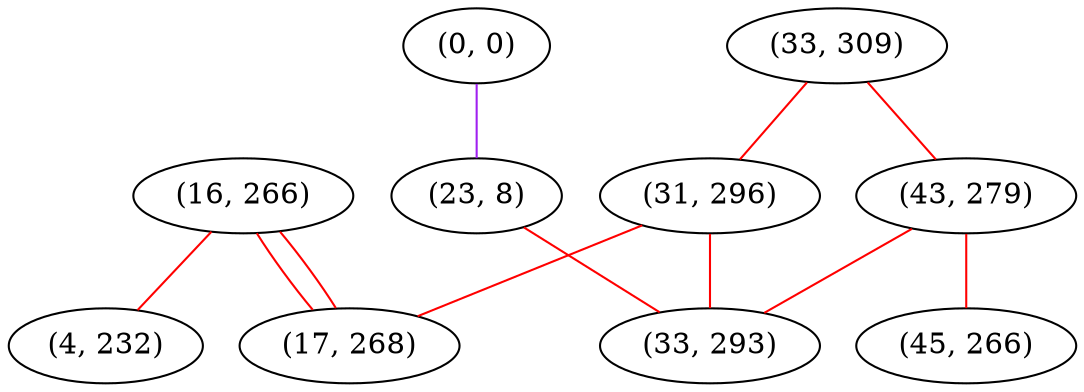 graph "" {
"(33, 309)";
"(0, 0)";
"(31, 296)";
"(16, 266)";
"(4, 232)";
"(23, 8)";
"(43, 279)";
"(17, 268)";
"(33, 293)";
"(45, 266)";
"(33, 309)" -- "(43, 279)"  [color=red, key=0, weight=1];
"(33, 309)" -- "(31, 296)"  [color=red, key=0, weight=1];
"(0, 0)" -- "(23, 8)"  [color=purple, key=0, weight=4];
"(31, 296)" -- "(17, 268)"  [color=red, key=0, weight=1];
"(31, 296)" -- "(33, 293)"  [color=red, key=0, weight=1];
"(16, 266)" -- "(17, 268)"  [color=red, key=0, weight=1];
"(16, 266)" -- "(17, 268)"  [color=red, key=1, weight=1];
"(16, 266)" -- "(4, 232)"  [color=red, key=0, weight=1];
"(23, 8)" -- "(33, 293)"  [color=red, key=0, weight=1];
"(43, 279)" -- "(45, 266)"  [color=red, key=0, weight=1];
"(43, 279)" -- "(33, 293)"  [color=red, key=0, weight=1];
}
